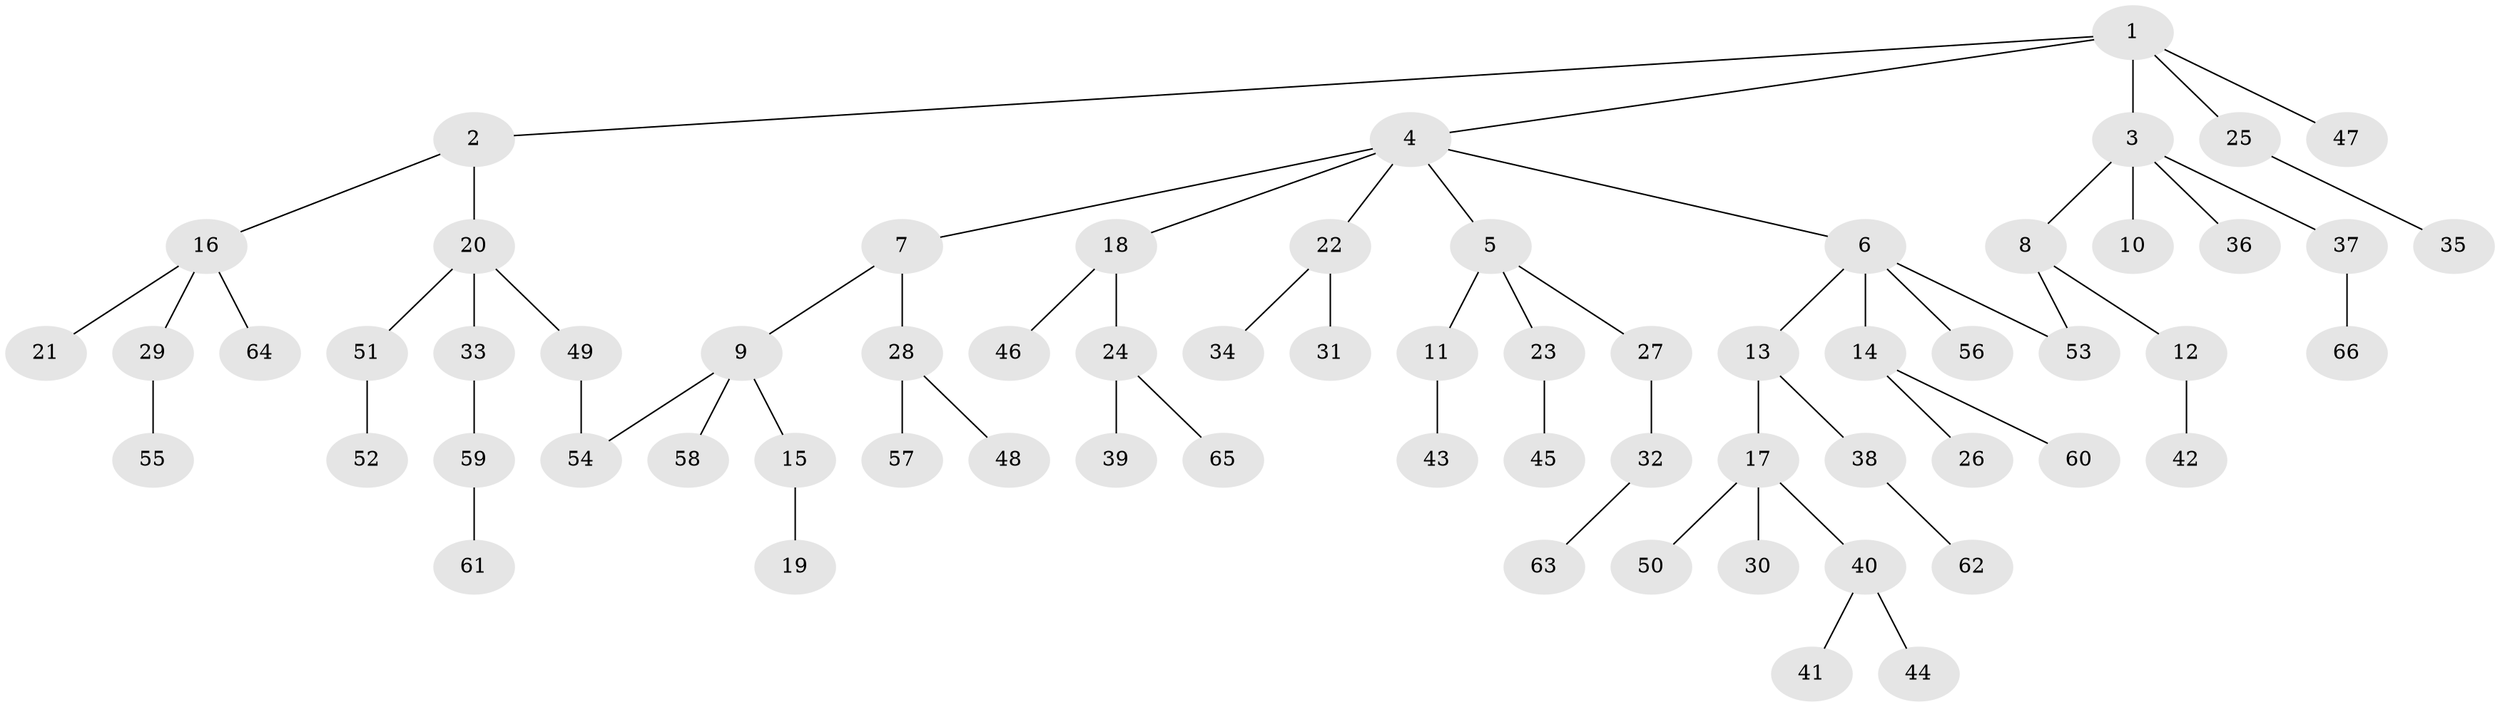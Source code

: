// Generated by graph-tools (version 1.1) at 2025/42/03/09/25 04:42:02]
// undirected, 66 vertices, 67 edges
graph export_dot {
graph [start="1"]
  node [color=gray90,style=filled];
  1;
  2;
  3;
  4;
  5;
  6;
  7;
  8;
  9;
  10;
  11;
  12;
  13;
  14;
  15;
  16;
  17;
  18;
  19;
  20;
  21;
  22;
  23;
  24;
  25;
  26;
  27;
  28;
  29;
  30;
  31;
  32;
  33;
  34;
  35;
  36;
  37;
  38;
  39;
  40;
  41;
  42;
  43;
  44;
  45;
  46;
  47;
  48;
  49;
  50;
  51;
  52;
  53;
  54;
  55;
  56;
  57;
  58;
  59;
  60;
  61;
  62;
  63;
  64;
  65;
  66;
  1 -- 2;
  1 -- 3;
  1 -- 4;
  1 -- 25;
  1 -- 47;
  2 -- 16;
  2 -- 20;
  3 -- 8;
  3 -- 10;
  3 -- 36;
  3 -- 37;
  4 -- 5;
  4 -- 6;
  4 -- 7;
  4 -- 18;
  4 -- 22;
  5 -- 11;
  5 -- 23;
  5 -- 27;
  6 -- 13;
  6 -- 14;
  6 -- 53;
  6 -- 56;
  7 -- 9;
  7 -- 28;
  8 -- 12;
  8 -- 53;
  9 -- 15;
  9 -- 58;
  9 -- 54;
  11 -- 43;
  12 -- 42;
  13 -- 17;
  13 -- 38;
  14 -- 26;
  14 -- 60;
  15 -- 19;
  16 -- 21;
  16 -- 29;
  16 -- 64;
  17 -- 30;
  17 -- 40;
  17 -- 50;
  18 -- 24;
  18 -- 46;
  20 -- 33;
  20 -- 49;
  20 -- 51;
  22 -- 31;
  22 -- 34;
  23 -- 45;
  24 -- 39;
  24 -- 65;
  25 -- 35;
  27 -- 32;
  28 -- 48;
  28 -- 57;
  29 -- 55;
  32 -- 63;
  33 -- 59;
  37 -- 66;
  38 -- 62;
  40 -- 41;
  40 -- 44;
  49 -- 54;
  51 -- 52;
  59 -- 61;
}

